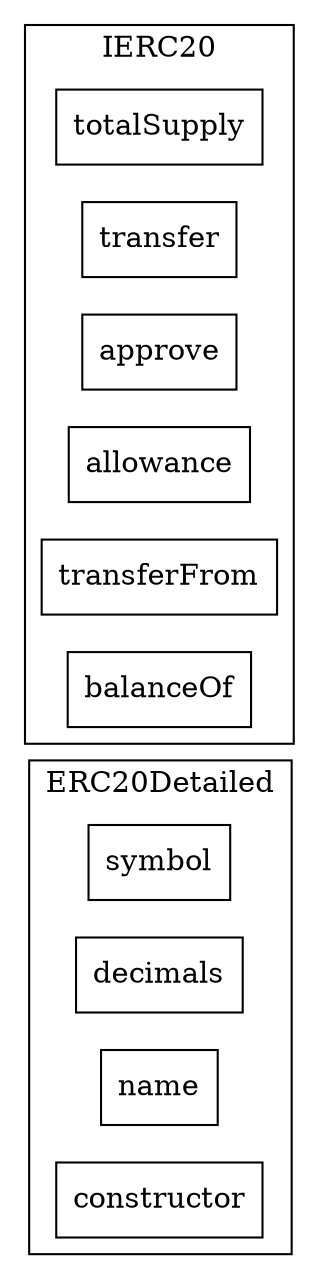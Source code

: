 strict digraph {
rankdir="LR"
node [shape=box]
subgraph cluster_57_ERC20Detailed {
label = "ERC20Detailed"
"57_symbol" [label="symbol"]
"57_decimals" [label="decimals"]
"57_name" [label="name"]
"57_constructor" [label="constructor"]
}subgraph cluster_126_IERC20 {
label = "IERC20"
"126_totalSupply" [label="totalSupply"]
"126_transfer" [label="transfer"]
"126_approve" [label="approve"]
"126_allowance" [label="allowance"]
"126_transferFrom" [label="transferFrom"]
"126_balanceOf" [label="balanceOf"]
}subgraph cluster_solidity {
label = "[Solidity]"
}
}